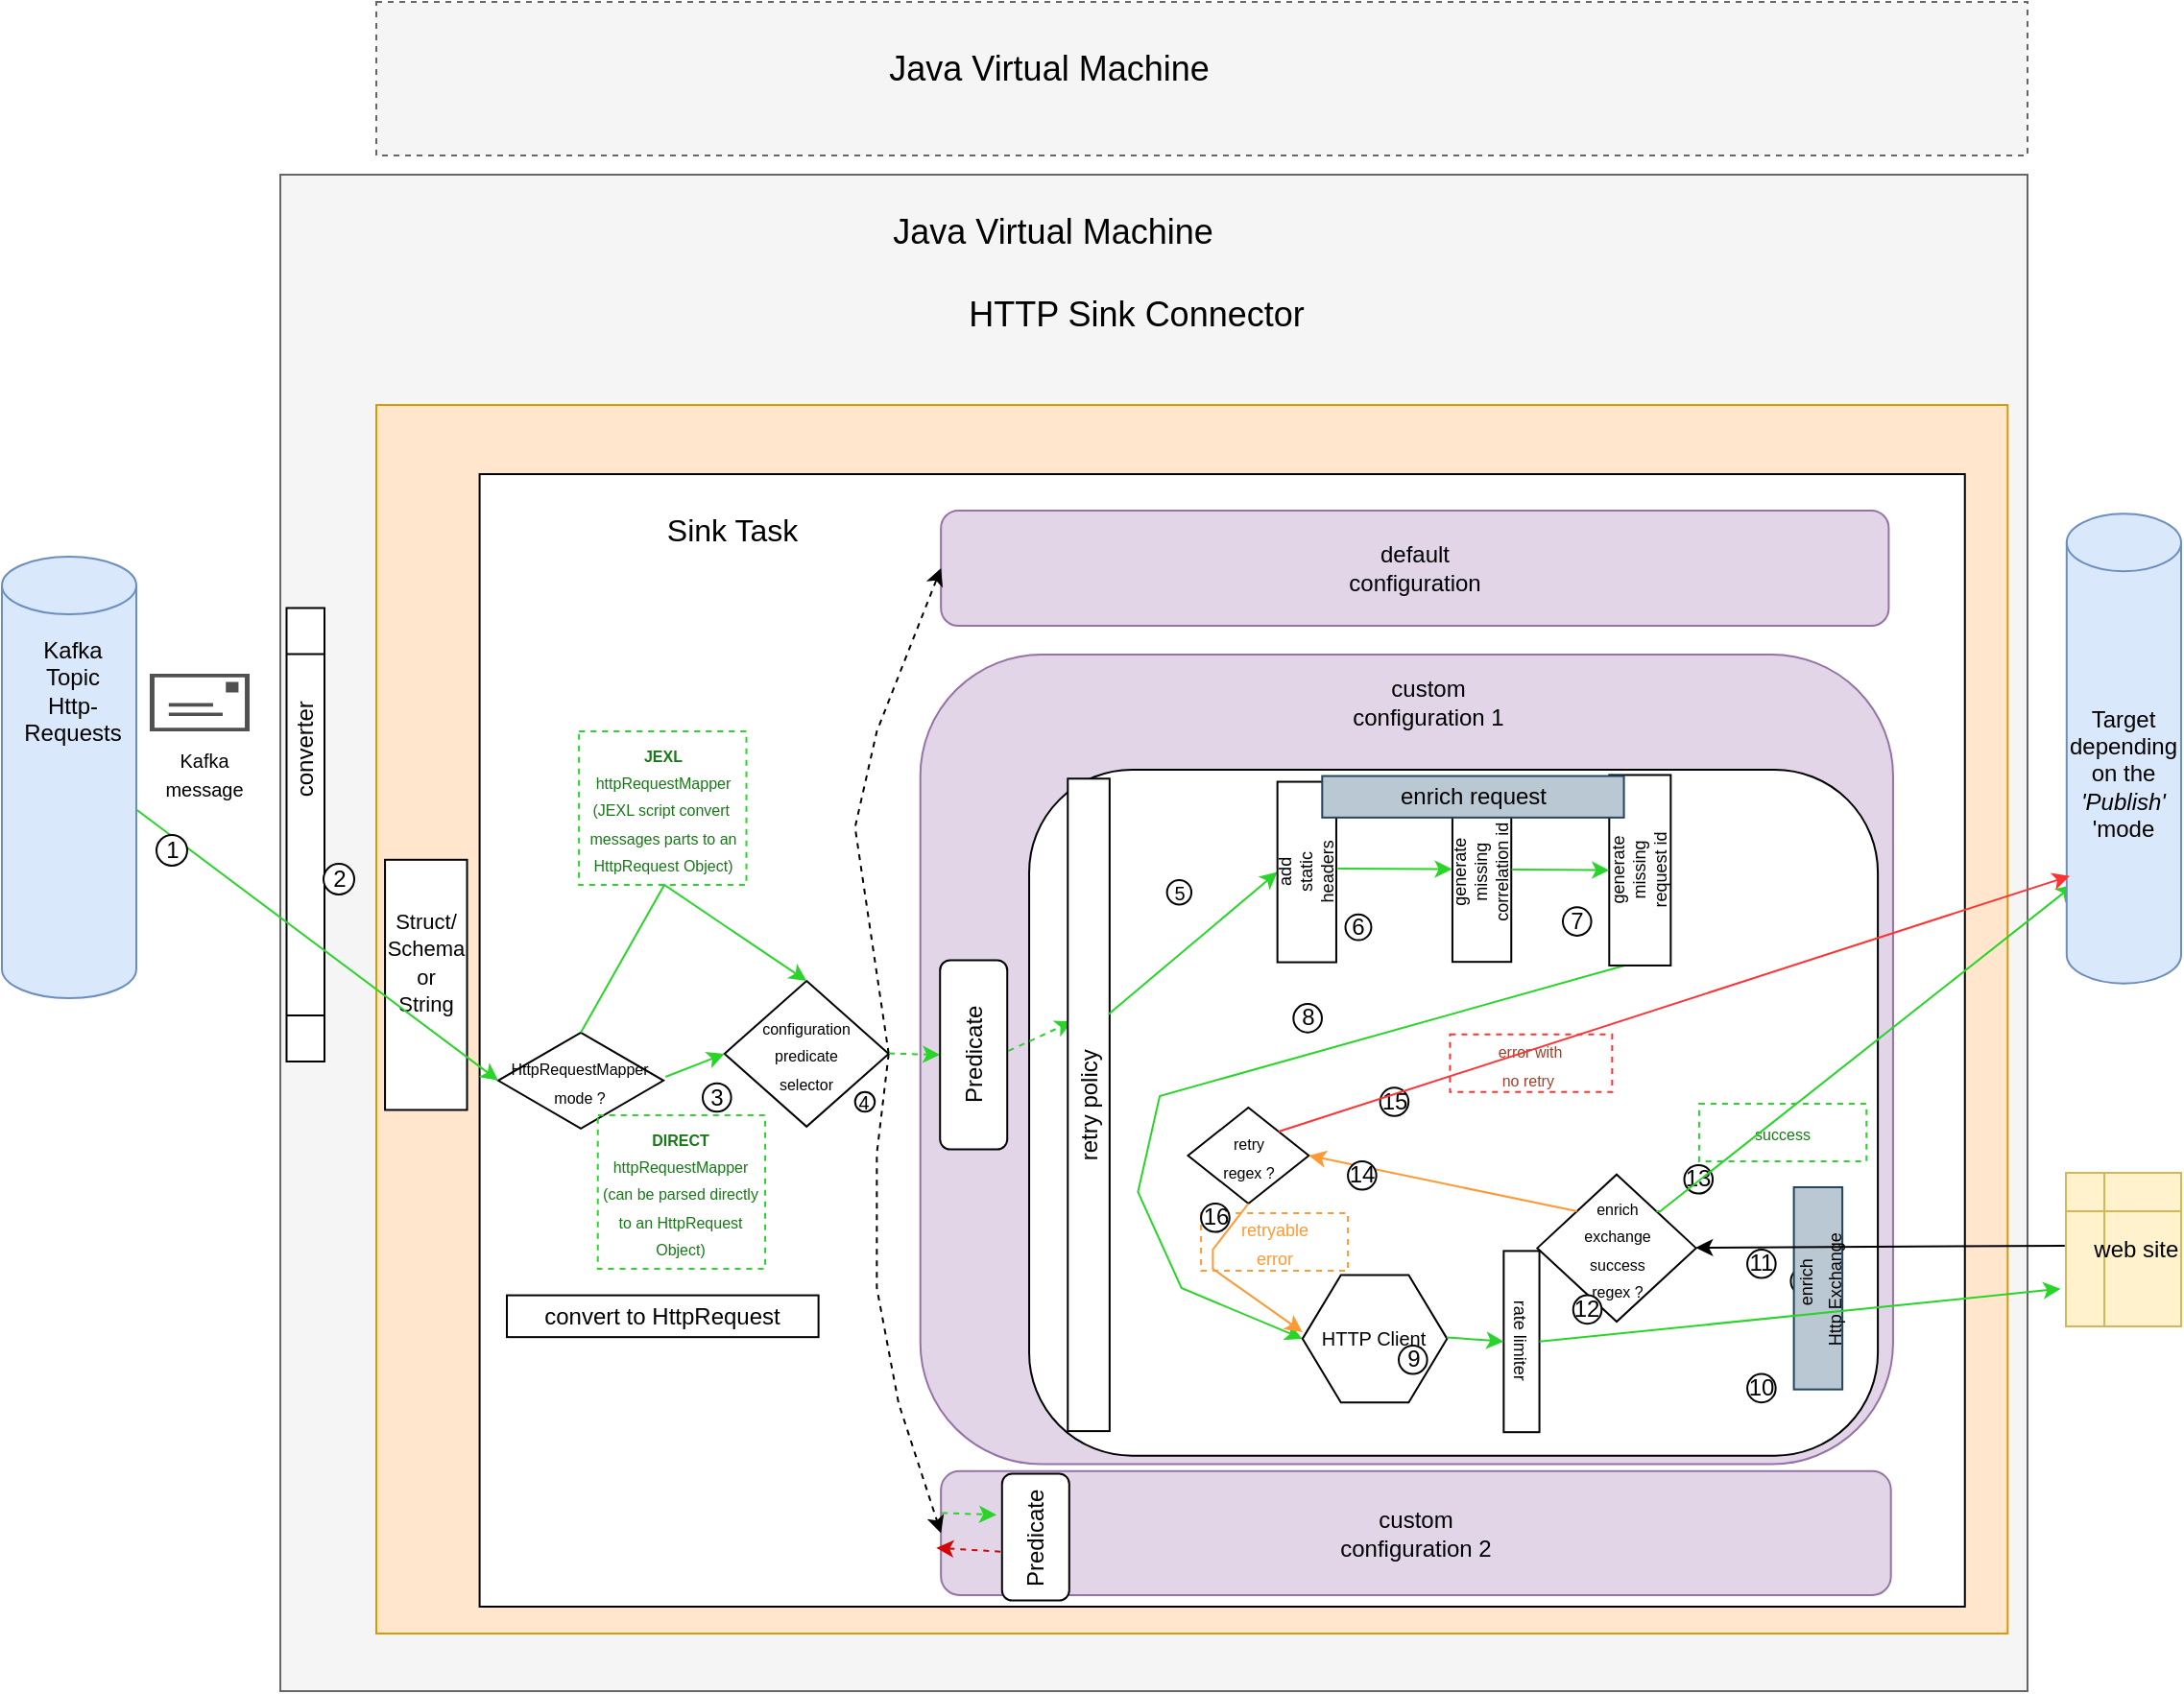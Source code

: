 <mxfile version="24.5.3" type="device">
  <diagram name="Page-1" id="ZFtYh5euHaGSYKI5nWg8">
    <mxGraphModel dx="1597" dy="877" grid="1" gridSize="10" guides="1" tooltips="1" connect="1" arrows="1" fold="1" page="1" pageScale="1" pageWidth="1169" pageHeight="827" math="0" shadow="0">
      <root>
        <mxCell id="0" />
        <mxCell id="1" parent="0" />
        <mxCell id="jF5ruYN0ttIUcK19q4et-1" value="" style="rounded=0;whiteSpace=wrap;html=1;" parent="1" vertex="1">
          <mxGeometry x="530" y="350" width="270" height="180" as="geometry" />
        </mxCell>
        <mxCell id="tHTa6dZi5eadQJ8x-i6F-61" value="" style="rounded=0;whiteSpace=wrap;html=1;fillColor=#f5f5f5;fontColor=#333333;strokeColor=#666666;" parent="1" vertex="1">
          <mxGeometry x="160" y="100" width="910" height="790" as="geometry" />
        </mxCell>
        <mxCell id="tHTa6dZi5eadQJ8x-i6F-1" value="" style="rounded=0;whiteSpace=wrap;html=1;fillColor=#ffe6cc;strokeColor=#d79b00;" parent="1" vertex="1">
          <mxGeometry x="210" y="220" width="849.66" height="640" as="geometry" />
        </mxCell>
        <mxCell id="XNRodyrHZtmAjJk7T4v3-19" value="" style="rounded=0;whiteSpace=wrap;html=1;" parent="tHTa6dZi5eadQJ8x-i6F-1" vertex="1">
          <mxGeometry x="53.799" y="36" width="773.577" height="590" as="geometry" />
        </mxCell>
        <mxCell id="tHTa6dZi5eadQJ8x-i6F-13" value="" style="rounded=1;whiteSpace=wrap;html=1;fillColor=#e1d5e7;strokeColor=#9673a6;" parent="tHTa6dZi5eadQJ8x-i6F-1" vertex="1">
          <mxGeometry x="283.349" y="130" width="506.627" height="421.81" as="geometry" />
        </mxCell>
        <mxCell id="tHTa6dZi5eadQJ8x-i6F-53" value="" style="rounded=1;whiteSpace=wrap;html=1;" parent="tHTa6dZi5eadQJ8x-i6F-1" vertex="1">
          <mxGeometry x="340.018" y="190" width="442.024" height="357.34" as="geometry" />
        </mxCell>
        <mxCell id="tHTa6dZi5eadQJ8x-i6F-22" value="&lt;font style=&quot;font-size: 8px;&quot;&gt;configuration&lt;br&gt;predicate&lt;br&gt;selector&lt;/font&gt;" style="rhombus;whiteSpace=wrap;html=1;" parent="tHTa6dZi5eadQJ8x-i6F-1" vertex="1">
          <mxGeometry x="181.343" y="300" width="85.515" height="75.92" as="geometry" />
        </mxCell>
        <mxCell id="tHTa6dZi5eadQJ8x-i6F-14" value="custom&lt;br&gt;configuration 2" style="rounded=1;whiteSpace=wrap;html=1;fillColor=#e1d5e7;strokeColor=#9673a6;" parent="tHTa6dZi5eadQJ8x-i6F-1" vertex="1">
          <mxGeometry x="294.093" y="555.33" width="494.749" height="64.67" as="geometry" />
        </mxCell>
        <mxCell id="tHTa6dZi5eadQJ8x-i6F-26" value="" style="endArrow=classic;html=1;rounded=0;exitX=1;exitY=0.5;exitDx=0;exitDy=0;entryX=0;entryY=0.5;entryDx=0;entryDy=0;dashed=1;" parent="tHTa6dZi5eadQJ8x-i6F-1" source="tHTa6dZi5eadQJ8x-i6F-22" target="tHTa6dZi5eadQJ8x-i6F-14" edge="1">
          <mxGeometry width="50" height="50" relative="1" as="geometry">
            <mxPoint x="259.746" y="325.698" as="sourcePoint" />
            <mxPoint x="326.549" y="336.396" as="targetPoint" />
            <Array as="points">
              <mxPoint x="260.681" y="390" />
              <mxPoint x="260.681" y="460" />
              <mxPoint x="272.015" y="520" />
            </Array>
          </mxGeometry>
        </mxCell>
        <mxCell id="tHTa6dZi5eadQJ8x-i6F-41" value="&lt;font style=&quot;font-size: 9px;&quot;&gt;rate limiter&lt;/font&gt;" style="rounded=0;whiteSpace=wrap;html=1;rotation=90;" parent="tHTa6dZi5eadQJ8x-i6F-1" vertex="1">
          <mxGeometry x="549.284" y="478.6" width="94.393" height="18.6" as="geometry" />
        </mxCell>
        <mxCell id="tHTa6dZi5eadQJ8x-i6F-43" value="" style="endArrow=classic;html=1;rounded=0;exitX=0;exitY=0.25;exitDx=0;exitDy=0;entryX=0;entryY=0.5;entryDx=0;entryDy=0;strokeColor=#2AD42A;" parent="tHTa6dZi5eadQJ8x-i6F-1" source="tHTa6dZi5eadQJ8x-i6F-38" target="tHTa6dZi5eadQJ8x-i6F-48" edge="1">
          <mxGeometry width="50" height="50" relative="1" as="geometry">
            <mxPoint x="635.82" y="300.401" as="sourcePoint" />
            <mxPoint x="654.376" y="300.401" as="targetPoint" />
            <Array as="points">
              <mxPoint x="408.022" y="360" />
              <mxPoint x="396.688" y="410" />
              <mxPoint x="419.356" y="460" />
            </Array>
          </mxGeometry>
        </mxCell>
        <mxCell id="tHTa6dZi5eadQJ8x-i6F-47" value="" style="rounded=0;whiteSpace=wrap;html=1;rotation=-90;" parent="tHTa6dZi5eadQJ8x-i6F-1" vertex="1">
          <mxGeometry x="-39.263" y="280.7" width="130.323" height="42.73" as="geometry" />
        </mxCell>
        <mxCell id="tHTa6dZi5eadQJ8x-i6F-48" value="HTTP Client" style="shape=hexagon;perimeter=hexagonPerimeter2;whiteSpace=wrap;html=1;fixedSize=1;fontSize=10;" parent="tHTa6dZi5eadQJ8x-i6F-1" vertex="1">
          <mxGeometry x="482.391" y="453.27" width="75.299" height="66.33" as="geometry" />
        </mxCell>
        <mxCell id="tHTa6dZi5eadQJ8x-i6F-60" value="&lt;font style=&quot;font-size: 11px;&quot;&gt;Struct/&lt;br&gt;Schema&lt;br style=&quot;border-color: var(--border-color);&quot;&gt;&lt;span style=&quot;border-color: var(--border-color);&quot;&gt;or&lt;/span&gt;&lt;br style=&quot;border-color: var(--border-color);&quot;&gt;&lt;span style=&quot;border-color: var(--border-color);&quot;&gt;String&lt;/span&gt;&lt;/font&gt;" style="text;html=1;strokeColor=none;fillColor=none;align=center;verticalAlign=middle;whiteSpace=wrap;rounded=0;" parent="tHTa6dZi5eadQJ8x-i6F-1" vertex="1">
          <mxGeometry x="-10.636" y="272.968" width="74.225" height="33.511" as="geometry" />
        </mxCell>
        <mxCell id="tHTa6dZi5eadQJ8x-i6F-34" value="" style="endArrow=classic;html=1;rounded=0;entryX=0.628;entryY=0.112;entryDx=0;entryDy=0;exitX=0.521;exitY=1.019;exitDx=0;exitDy=0;exitPerimeter=0;dashed=1;strokeColor=#2AD42A;entryPerimeter=0;" parent="tHTa6dZi5eadQJ8x-i6F-1" source="cOzW87LIYreFFUuOXH_x-15" target="Ac43uv7R3AgQXazofbgx-2" edge="1">
          <mxGeometry width="50" height="50" relative="1" as="geometry">
            <mxPoint x="252.552" y="290" as="sourcePoint" />
            <mxPoint x="543.158" y="261" as="targetPoint" />
          </mxGeometry>
        </mxCell>
        <mxCell id="tHTa6dZi5eadQJ8x-i6F-12" value="default&lt;br&gt;configuration" style="rounded=1;whiteSpace=wrap;html=1;fillColor=#e1d5e7;strokeColor=#9673a6;" parent="tHTa6dZi5eadQJ8x-i6F-1" vertex="1">
          <mxGeometry x="294.094" y="55" width="493.609" height="60" as="geometry" />
        </mxCell>
        <mxCell id="tHTa6dZi5eadQJ8x-i6F-23" value="" style="endArrow=classic;html=1;rounded=0;entryX=0;entryY=0.5;entryDx=0;entryDy=0;dashed=1;exitX=1;exitY=0.5;exitDx=0;exitDy=0;" parent="tHTa6dZi5eadQJ8x-i6F-1" source="tHTa6dZi5eadQJ8x-i6F-22" target="tHTa6dZi5eadQJ8x-i6F-12" edge="1">
          <mxGeometry width="50" height="50" relative="1" as="geometry">
            <mxPoint x="310.673" y="287.321" as="sourcePoint" />
            <mxPoint x="303.927" y="233.049" as="targetPoint" />
            <Array as="points">
              <mxPoint x="249.347" y="220" />
              <mxPoint x="260.681" y="170" />
            </Array>
          </mxGeometry>
        </mxCell>
        <mxCell id="Wj0ktSkpbjUrqCBqz8-A-1" value="&lt;font style=&quot;font-size: 8px;&quot;&gt;enrich&lt;br&gt;exchange&lt;br&gt;success&lt;br&gt;regex ?&lt;/font&gt;" style="rhombus;whiteSpace=wrap;html=1;" parent="tHTa6dZi5eadQJ8x-i6F-1" vertex="1">
          <mxGeometry x="604.674" y="400.84" width="82.695" height="76.7" as="geometry" />
        </mxCell>
        <mxCell id="Wj0ktSkpbjUrqCBqz8-A-2" value="&lt;font style=&quot;font-size: 8px;&quot;&gt;retry&lt;br&gt;regex ?&lt;/font&gt;" style="rhombus;whiteSpace=wrap;html=1;" parent="tHTa6dZi5eadQJ8x-i6F-1" vertex="1">
          <mxGeometry x="422.743" y="366" width="62.945" height="50" as="geometry" />
        </mxCell>
        <mxCell id="Wj0ktSkpbjUrqCBqz8-A-3" value="&lt;font color=&quot;#187818&quot; style=&quot;font-size: 8px;&quot;&gt;success&lt;/font&gt;" style="text;html=1;strokeColor=#2AD42A;fillColor=none;align=center;verticalAlign=middle;whiteSpace=wrap;rounded=0;dashed=1;" parent="tHTa6dZi5eadQJ8x-i6F-1" vertex="1">
          <mxGeometry x="688.95" y="364.0" width="87.182" height="30" as="geometry" />
        </mxCell>
        <mxCell id="Wj0ktSkpbjUrqCBqz8-A-4" value="" style="endArrow=classic;html=1;rounded=0;entryX=1;entryY=0.5;entryDx=0;entryDy=0;exitX=0;exitY=0;exitDx=0;exitDy=0;strokeColor=#FF9933;" parent="tHTa6dZi5eadQJ8x-i6F-1" source="Wj0ktSkpbjUrqCBqz8-A-1" target="Wj0ktSkpbjUrqCBqz8-A-2" edge="1">
          <mxGeometry width="50" height="50" relative="1" as="geometry">
            <mxPoint x="528.628" y="440" as="sourcePoint" />
            <mxPoint x="601.279" y="390" as="targetPoint" />
          </mxGeometry>
        </mxCell>
        <mxCell id="Wj0ktSkpbjUrqCBqz8-A-31" value="&lt;font color=&quot;#a33f2a&quot; style=&quot;font-size: 8px;&quot;&gt;error with&lt;br&gt;no retry&amp;nbsp;&lt;/font&gt;" style="text;html=1;strokeColor=#FF3333;fillColor=none;align=center;verticalAlign=middle;whiteSpace=wrap;rounded=0;dashed=1;" parent="tHTa6dZi5eadQJ8x-i6F-1" vertex="1">
          <mxGeometry x="559.217" y="327.9" width="84.461" height="30" as="geometry" />
        </mxCell>
        <mxCell id="Wj0ktSkpbjUrqCBqz8-A-33" value="" style="endArrow=classic;html=1;rounded=0;entryX=0;entryY=0.448;entryDx=0;entryDy=0;exitX=0.5;exitY=1;exitDx=0;exitDy=0;entryPerimeter=0;strokeColor=#FF9933;" parent="tHTa6dZi5eadQJ8x-i6F-1" source="Wj0ktSkpbjUrqCBqz8-A-2" target="tHTa6dZi5eadQJ8x-i6F-48" edge="1">
          <mxGeometry width="50" height="50" relative="1" as="geometry">
            <mxPoint x="608.545" y="436" as="sourcePoint" />
            <mxPoint x="524.024" y="459.675" as="targetPoint" />
            <Array as="points">
              <mxPoint x="435.695" y="440" />
              <mxPoint x="435.695" y="450" />
            </Array>
          </mxGeometry>
        </mxCell>
        <mxCell id="XNRodyrHZtmAjJk7T4v3-3" value="3" style="ellipse;whiteSpace=wrap;html=1;aspect=fixed;" parent="tHTa6dZi5eadQJ8x-i6F-1" vertex="1">
          <mxGeometry x="170.004" y="353.36" width="14.8" height="14.8" as="geometry" />
        </mxCell>
        <mxCell id="XNRodyrHZtmAjJk7T4v3-10" value="9" style="ellipse;whiteSpace=wrap;html=1;aspect=fixed;" parent="tHTa6dZi5eadQJ8x-i6F-1" vertex="1">
          <mxGeometry x="736.708" y="449" width="14.8" height="14.8" as="geometry" />
        </mxCell>
        <mxCell id="XNRodyrHZtmAjJk7T4v3-11" value="10" style="ellipse;whiteSpace=wrap;html=1;aspect=fixed;" parent="tHTa6dZi5eadQJ8x-i6F-1" vertex="1">
          <mxGeometry x="714.038" y="504.8" width="14.8" height="14.8" as="geometry" />
        </mxCell>
        <mxCell id="XNRodyrHZtmAjJk7T4v3-12" value="11" style="ellipse;whiteSpace=wrap;html=1;aspect=fixed;" parent="tHTa6dZi5eadQJ8x-i6F-1" vertex="1">
          <mxGeometry x="714.035" y="440" width="14.8" height="14.8" as="geometry" />
        </mxCell>
        <mxCell id="XNRodyrHZtmAjJk7T4v3-14" value="12" style="ellipse;whiteSpace=wrap;html=1;aspect=fixed;" parent="tHTa6dZi5eadQJ8x-i6F-1" vertex="1">
          <mxGeometry x="623.368" y="463.8" width="14.8" height="14.8" as="geometry" />
        </mxCell>
        <mxCell id="XNRodyrHZtmAjJk7T4v3-20" value="&lt;font style=&quot;font-size: 16px;&quot;&gt;Sink Task&lt;/font&gt;" style="text;html=1;strokeColor=none;fillColor=none;align=center;verticalAlign=middle;whiteSpace=wrap;rounded=0;fontSize=16;" parent="tHTa6dZi5eadQJ8x-i6F-1" vertex="1">
          <mxGeometry x="145.313" y="50" width="81.366" height="30" as="geometry" />
        </mxCell>
        <mxCell id="Ac43uv7R3AgQXazofbgx-2" value="retry policy" style="rounded=0;whiteSpace=wrap;html=1;rotation=-90;" parent="tHTa6dZi5eadQJ8x-i6F-1" vertex="1">
          <mxGeometry x="201.076" y="353.7" width="339.916" height="21.78" as="geometry" />
        </mxCell>
        <mxCell id="Ac43uv7R3AgQXazofbgx-5" value="" style="endArrow=classic;html=1;rounded=0;exitX=0.997;exitY=0.489;exitDx=0;exitDy=0;exitPerimeter=0;entryX=0.5;entryY=1;entryDx=0;entryDy=0;strokeColor=#2AD42A;" parent="tHTa6dZi5eadQJ8x-i6F-1" source="tHTa6dZi5eadQJ8x-i6F-48" target="tHTa6dZi5eadQJ8x-i6F-41" edge="1">
          <mxGeometry width="50" height="50" relative="1" as="geometry">
            <mxPoint x="520.971" y="477.54" as="sourcePoint" />
            <mxPoint x="738.818" y="507.54" as="targetPoint" />
          </mxGeometry>
        </mxCell>
        <mxCell id="Ac43uv7R3AgQXazofbgx-6" value="&lt;font color=&quot;#ff9933&quot; style=&quot;font-size: 9px;&quot;&gt;&lt;font style=&quot;font-size: 9px;&quot;&gt;retryable&lt;br&gt;&lt;/font&gt;error&lt;/font&gt;" style="text;html=1;strokeColor=#FF9933;fillColor=none;align=center;verticalAlign=middle;whiteSpace=wrap;rounded=0;dashed=1;" parent="tHTa6dZi5eadQJ8x-i6F-1" vertex="1">
          <mxGeometry x="429.557" y="421" width="76.481" height="30" as="geometry" />
        </mxCell>
        <mxCell id="Ac43uv7R3AgQXazofbgx-7" value="&lt;font style=&quot;font-size: 9px;&quot;&gt;&amp;nbsp; &amp;nbsp;enrich &lt;br&gt;Http Exchange&lt;/font&gt;" style="rounded=0;whiteSpace=wrap;html=1;rotation=-90;fillColor=#bac8d3;strokeColor=#23445d;" parent="tHTa6dZi5eadQJ8x-i6F-1" vertex="1">
          <mxGeometry x="698.262" y="447.53" width="105.338" height="25.26" as="geometry" />
        </mxCell>
        <mxCell id="cOzW87LIYreFFUuOXH_x-1" value="convert to HttpRequest" style="rounded=0;whiteSpace=wrap;html=1;rotation=0;" parent="tHTa6dZi5eadQJ8x-i6F-1" vertex="1">
          <mxGeometry x="68.009" y="463.8" width="162.296" height="21.78" as="geometry" />
        </mxCell>
        <mxCell id="XNRodyrHZtmAjJk7T4v3-4" value="&lt;font style=&quot;font-size: 10px;&quot;&gt;4&lt;/font&gt;" style="ellipse;whiteSpace=wrap;html=1;aspect=fixed;" parent="tHTa6dZi5eadQJ8x-i6F-1" vertex="1">
          <mxGeometry x="249.352" y="357.895" width="10.264" height="10.264" as="geometry" />
        </mxCell>
        <mxCell id="4L-dwNQLfdC4OtOo0L4F-2" value="" style="group" parent="tHTa6dZi5eadQJ8x-i6F-1" vertex="1" connectable="0">
          <mxGeometry x="385.743" y="182.99" width="218.937" height="143.87" as="geometry" />
        </mxCell>
        <mxCell id="XNRodyrHZtmAjJk7T4v3-9" value="8" style="ellipse;whiteSpace=wrap;html=1;aspect=fixed;" parent="4L-dwNQLfdC4OtOo0L4F-2" vertex="1">
          <mxGeometry x="91.934" y="129.07" width="14.8" height="14.8" as="geometry" />
        </mxCell>
        <mxCell id="cOzW87LIYreFFUuOXH_x-14" value="" style="group" parent="4L-dwNQLfdC4OtOo0L4F-2" vertex="1" connectable="0">
          <mxGeometry x="30.602" y="65.5" width="103.672" height="30.3" as="geometry" />
        </mxCell>
        <mxCell id="XNRodyrHZtmAjJk7T4v3-7" value="6" style="ellipse;whiteSpace=wrap;html=1;aspect=fixed;" parent="cOzW87LIYreFFUuOXH_x-14" vertex="1">
          <mxGeometry x="88.405" y="16.83" width="13.47" height="13.47" as="geometry" />
        </mxCell>
        <mxCell id="XNRodyrHZtmAjJk7T4v3-5" value="&lt;font style=&quot;font-size: 10px;&quot;&gt;5&lt;/font&gt;" style="ellipse;whiteSpace=wrap;html=1;aspect=fixed;" parent="cOzW87LIYreFFUuOXH_x-14" vertex="1">
          <mxGeometry x="-4.534" y="-1" width="12.73" height="12.73" as="geometry" />
        </mxCell>
        <mxCell id="cOzW87LIYreFFUuOXH_x-3" value="" style="endArrow=classic;html=1;rounded=0;exitX=0.639;exitY=0.975;exitDx=0;exitDy=0;entryX=0.5;entryY=0;entryDx=0;entryDy=0;exitPerimeter=0;strokeColor=#2AD42A;" parent="tHTa6dZi5eadQJ8x-i6F-1" source="Ac43uv7R3AgQXazofbgx-2" target="tHTa6dZi5eadQJ8x-i6F-35" edge="1">
          <mxGeometry width="50" height="50" relative="1" as="geometry">
            <mxPoint x="432.991" y="255.21" as="sourcePoint" />
            <mxPoint x="488.527" y="255.21" as="targetPoint" />
          </mxGeometry>
        </mxCell>
        <mxCell id="UUoB5hmwORXYYPmFXGst-3" value="9" style="ellipse;whiteSpace=wrap;html=1;aspect=fixed;" parent="tHTa6dZi5eadQJ8x-i6F-1" vertex="1">
          <mxGeometry x="532.511" y="490" width="14.8" height="14.8" as="geometry" />
        </mxCell>
        <mxCell id="cOzW87LIYreFFUuOXH_x-9" value="14" style="ellipse;whiteSpace=wrap;html=1;aspect=fixed;" parent="tHTa6dZi5eadQJ8x-i6F-1" vertex="1">
          <mxGeometry x="506.039" y="394.0" width="14.8" height="14.8" as="geometry" />
        </mxCell>
        <mxCell id="cOzW87LIYreFFUuOXH_x-10" value="15" style="ellipse;whiteSpace=wrap;html=1;aspect=fixed;" parent="tHTa6dZi5eadQJ8x-i6F-1" vertex="1">
          <mxGeometry x="522.813" y="355.63" width="14.8" height="14.8" as="geometry" />
        </mxCell>
        <mxCell id="cOzW87LIYreFFUuOXH_x-11" value="16" style="ellipse;whiteSpace=wrap;html=1;aspect=fixed;" parent="tHTa6dZi5eadQJ8x-i6F-1" vertex="1">
          <mxGeometry x="429.557" y="416" width="14.8" height="14.8" as="geometry" />
        </mxCell>
        <mxCell id="tHTa6dZi5eadQJ8x-i6F-16" value="custom configuration 1" style="text;html=1;strokeColor=none;fillColor=none;align=center;verticalAlign=middle;whiteSpace=wrap;rounded=0;" parent="tHTa6dZi5eadQJ8x-i6F-1" vertex="1">
          <mxGeometry x="497.209" y="140" width="102.006" height="30" as="geometry" />
        </mxCell>
        <mxCell id="cOzW87LIYreFFUuOXH_x-13" value="" style="group" parent="tHTa6dZi5eadQJ8x-i6F-1" vertex="1" connectable="0">
          <mxGeometry x="453.358" y="174.73" width="181.406" height="128.27" as="geometry" />
        </mxCell>
        <mxCell id="cOzW87LIYreFFUuOXH_x-2" value="" style="group;rotation=0;" parent="cOzW87LIYreFFUuOXH_x-13" vertex="1" connectable="0">
          <mxGeometry width="157.145" height="128.27" as="geometry" />
        </mxCell>
        <mxCell id="tHTa6dZi5eadQJ8x-i6F-38" value="generate&lt;br style=&quot;font-size: 9px;&quot;&gt;missing&lt;br style=&quot;font-size: 9px;&quot;&gt;request id" style="rounded=0;whiteSpace=wrap;html=1;rotation=-90;fontSize=9;" parent="cOzW87LIYreFFUuOXH_x-2" vertex="1">
          <mxGeometry x="155.181" y="51.608" width="99.237" height="32.032" as="geometry" />
        </mxCell>
        <mxCell id="tHTa6dZi5eadQJ8x-i6F-35" value="add&lt;br style=&quot;font-size: 9px;&quot;&gt;static&lt;br style=&quot;font-size: 9px;&quot;&gt;headers" style="rounded=0;whiteSpace=wrap;html=1;rotation=-90;fontSize=9;" parent="cOzW87LIYreFFUuOXH_x-2" vertex="1">
          <mxGeometry x="-15.715" y="53.221" width="94.021" height="30.655" as="geometry" />
        </mxCell>
        <mxCell id="tHTa6dZi5eadQJ8x-i6F-37" value="&lt;font style=&quot;font-size: 9px;&quot;&gt;generate&lt;br style=&quot;font-size: 9px;&quot;&gt;missing&lt;br style=&quot;font-size: 9px;&quot;&gt;correlation id&lt;/font&gt;" style="rounded=0;whiteSpace=wrap;html=1;rotation=-90;fontSize=9;" parent="cOzW87LIYreFFUuOXH_x-2" vertex="1">
          <mxGeometry x="75.626" y="53.221" width="93.637" height="30.655" as="geometry" />
        </mxCell>
        <mxCell id="jF5ruYN0ttIUcK19q4et-3" value="enrich request" style="rounded=0;whiteSpace=wrap;html=1;fillColor=#bac8d3;strokeColor=#23445d;rotation=0;" parent="cOzW87LIYreFFUuOXH_x-2" vertex="1">
          <mxGeometry x="39.286" y="18.547" width="157.145" height="21.641" as="geometry" />
        </mxCell>
        <mxCell id="tHTa6dZi5eadQJ8x-i6F-39" value="" style="endArrow=classic;html=1;rounded=0;exitX=0.519;exitY=1.024;exitDx=0;exitDy=0;entryX=0.516;entryY=-0.006;entryDx=0;entryDy=0;entryPerimeter=0;exitPerimeter=0;strokeColor=#2AD42A;" parent="cOzW87LIYreFFUuOXH_x-2" source="tHTa6dZi5eadQJ8x-i6F-35" target="tHTa6dZi5eadQJ8x-i6F-37" edge="1">
          <mxGeometry width="50" height="50" relative="1" as="geometry">
            <mxPoint x="533.311" y="154.824" as="sourcePoint" />
            <mxPoint x="570.633" y="155.63" as="targetPoint" />
          </mxGeometry>
        </mxCell>
        <mxCell id="tHTa6dZi5eadQJ8x-i6F-40" value="" style="endArrow=classic;html=1;rounded=0;exitX=0.514;exitY=1.006;exitDx=0;exitDy=0;entryX=0.5;entryY=0;entryDx=0;entryDy=0;exitPerimeter=0;strokeColor=#2AD42A;" parent="cOzW87LIYreFFUuOXH_x-2" source="tHTa6dZi5eadQJ8x-i6F-37" target="tHTa6dZi5eadQJ8x-i6F-38" edge="1">
          <mxGeometry width="50" height="50" relative="1" as="geometry">
            <mxPoint x="603.045" y="155.63" as="sourcePoint" />
            <mxPoint x="618.759" y="155.63" as="targetPoint" />
          </mxGeometry>
        </mxCell>
        <mxCell id="XNRodyrHZtmAjJk7T4v3-8" value="7" style="ellipse;whiteSpace=wrap;html=1;aspect=fixed;" parent="cOzW87LIYreFFUuOXH_x-13" vertex="1">
          <mxGeometry x="164.632" y="86.91" width="14.8" height="14.8" as="geometry" />
        </mxCell>
        <mxCell id="cOzW87LIYreFFUuOXH_x-5" value="13" style="ellipse;whiteSpace=wrap;html=1;aspect=fixed;" parent="tHTa6dZi5eadQJ8x-i6F-1" vertex="1">
          <mxGeometry x="681.239" y="396.0" width="14.8" height="14.8" as="geometry" />
        </mxCell>
        <mxCell id="cOzW87LIYreFFUuOXH_x-8" value="" style="endArrow=classic;html=1;rounded=0;exitX=1;exitY=0;exitDx=0;exitDy=0;strokeColor=#2AD42A;" parent="tHTa6dZi5eadQJ8x-i6F-1" source="Wj0ktSkpbjUrqCBqz8-A-1" edge="1">
          <mxGeometry width="50" height="50" relative="1" as="geometry">
            <mxPoint x="666.436" y="420" as="sourcePoint" />
            <mxPoint x="884.048" y="250" as="targetPoint" />
            <Array as="points">
              <mxPoint x="668.703" y="420" />
            </Array>
          </mxGeometry>
        </mxCell>
        <mxCell id="cOzW87LIYreFFUuOXH_x-16" value="" style="endArrow=classic;html=1;rounded=0;entryX=0.5;entryY=0;entryDx=0;entryDy=0;exitX=1.002;exitY=0.498;exitDx=0;exitDy=0;exitPerimeter=0;dashed=1;strokeColor=#2AD42A;" parent="tHTa6dZi5eadQJ8x-i6F-1" source="tHTa6dZi5eadQJ8x-i6F-22" target="cOzW87LIYreFFUuOXH_x-15" edge="1">
          <mxGeometry width="50" height="50" relative="1" as="geometry">
            <mxPoint x="618.834" y="488" as="sourcePoint" />
            <mxPoint x="712.905" y="476" as="targetPoint" />
          </mxGeometry>
        </mxCell>
        <mxCell id="cOzW87LIYreFFUuOXH_x-15" value="Predicate" style="rounded=1;whiteSpace=wrap;html=1;rotation=-90;" parent="tHTa6dZi5eadQJ8x-i6F-1" vertex="1">
          <mxGeometry x="261.814" y="321" width="98.605" height="35" as="geometry" />
        </mxCell>
        <mxCell id="cOzW87LIYreFFUuOXH_x-17" value="Predicate" style="rounded=1;whiteSpace=wrap;html=1;rotation=-90;" parent="tHTa6dZi5eadQJ8x-i6F-1" vertex="1">
          <mxGeometry x="310.391" y="572.26" width="66.009" height="35" as="geometry" />
        </mxCell>
        <mxCell id="cOzW87LIYreFFUuOXH_x-19" value="" style="endArrow=classic;html=1;rounded=0;entryX=0.5;entryY=0;entryDx=0;entryDy=0;exitX=0.001;exitY=0.338;exitDx=0;exitDy=0;exitPerimeter=0;dashed=1;strokeColor=#2AD42A;" parent="tHTa6dZi5eadQJ8x-i6F-1" source="tHTa6dZi5eadQJ8x-i6F-14" edge="1">
          <mxGeometry width="50" height="50" relative="1" as="geometry">
            <mxPoint x="299.216" y="577.17" as="sourcePoint" />
            <mxPoint x="323.018" y="578.17" as="targetPoint" />
          </mxGeometry>
        </mxCell>
        <mxCell id="cOzW87LIYreFFUuOXH_x-20" value="" style="endArrow=classic;html=1;rounded=0;exitX=0.559;exitY=0.039;exitDx=0;exitDy=0;exitPerimeter=0;dashed=1;strokeColor=#D40606;entryX=-0.005;entryY=0.449;entryDx=0;entryDy=0;entryPerimeter=0;" parent="tHTa6dZi5eadQJ8x-i6F-1" edge="1">
          <mxGeometry width="50" height="50" relative="1" as="geometry">
            <mxPoint x="325.109" y="597.324" as="sourcePoint" />
            <mxPoint x="291.62" y="595.367" as="targetPoint" />
          </mxGeometry>
        </mxCell>
        <mxCell id="ErqVy0nXkdoiBcEUxx5d-1" value="&lt;span style=&quot;font-size: 8px;&quot;&gt;HttpRequestMapper&lt;/span&gt;&lt;div&gt;&lt;span style=&quot;font-size: 8px;&quot;&gt;mode ?&lt;/span&gt;&lt;/div&gt;" style="rhombus;whiteSpace=wrap;html=1;" vertex="1" parent="tHTa6dZi5eadQJ8x-i6F-1">
          <mxGeometry x="63.483" y="326.9" width="86.079" height="50" as="geometry" />
        </mxCell>
        <mxCell id="ErqVy0nXkdoiBcEUxx5d-2" value="" style="endArrow=classic;html=1;rounded=0;entryX=0;entryY=0.5;entryDx=0;entryDy=0;strokeColor=#2AD42A;" edge="1" parent="tHTa6dZi5eadQJ8x-i6F-1" target="tHTa6dZi5eadQJ8x-i6F-22">
          <mxGeometry width="50" height="50" relative="1" as="geometry">
            <mxPoint x="150.637" y="350" as="sourcePoint" />
            <mxPoint x="77.471" y="312" as="targetPoint" />
          </mxGeometry>
        </mxCell>
        <mxCell id="ErqVy0nXkdoiBcEUxx5d-3" value="&lt;font color=&quot;#187818&quot; style=&quot;font-size: 8px;&quot;&gt;&lt;b&gt;DIRECT&lt;/b&gt;&lt;/font&gt;&lt;div&gt;&lt;font color=&quot;#187818&quot; style=&quot;font-size: 8px;&quot;&gt;httpRequestMapper&lt;/font&gt;&lt;/div&gt;&lt;div&gt;&lt;font color=&quot;#187818&quot; style=&quot;font-size: 8px;&quot;&gt;(can be parsed directly to an HttpRequest Object)&lt;/font&gt;&lt;/div&gt;" style="text;html=1;strokeColor=#2AD42A;fillColor=none;align=center;verticalAlign=middle;whiteSpace=wrap;rounded=0;dashed=1;" vertex="1" parent="tHTa6dZi5eadQJ8x-i6F-1">
          <mxGeometry x="115.36" y="370" width="87.18" height="80" as="geometry" />
        </mxCell>
        <mxCell id="ErqVy0nXkdoiBcEUxx5d-4" value="" style="endArrow=classic;html=1;rounded=0;strokeColor=#2AD42A;exitX=0.5;exitY=0;exitDx=0;exitDy=0;entryX=0.5;entryY=0;entryDx=0;entryDy=0;" edge="1" parent="tHTa6dZi5eadQJ8x-i6F-1" source="ErqVy0nXkdoiBcEUxx5d-1" target="tHTa6dZi5eadQJ8x-i6F-22">
          <mxGeometry width="50" height="50" relative="1" as="geometry">
            <mxPoint x="99.997" y="326.86" as="sourcePoint" />
            <mxPoint x="130.36" y="314.86" as="targetPoint" />
            <Array as="points">
              <mxPoint x="150" y="250" />
            </Array>
          </mxGeometry>
        </mxCell>
        <mxCell id="ErqVy0nXkdoiBcEUxx5d-5" value="&lt;font color=&quot;#187818&quot; style=&quot;font-size: 8px;&quot;&gt;&lt;b&gt;JEXL&lt;/b&gt;&lt;/font&gt;&lt;div&gt;&lt;font color=&quot;#187818&quot; style=&quot;font-size: 8px;&quot;&gt;httpRequestMapper&lt;/font&gt;&lt;/div&gt;&lt;div&gt;&lt;font color=&quot;#187818&quot; style=&quot;font-size: 8px;&quot;&gt;(JEXL script convert&amp;nbsp;&lt;/font&gt;&lt;/div&gt;&lt;div&gt;&lt;font color=&quot;#187818&quot; style=&quot;font-size: 8px;&quot;&gt;messages parts to an HttpRequest Object)&lt;/font&gt;&lt;/div&gt;" style="text;html=1;strokeColor=#2AD42A;fillColor=none;align=center;verticalAlign=middle;whiteSpace=wrap;rounded=0;dashed=1;" vertex="1" parent="tHTa6dZi5eadQJ8x-i6F-1">
          <mxGeometry x="105.57" y="170" width="87.18" height="80" as="geometry" />
        </mxCell>
        <mxCell id="tHTa6dZi5eadQJ8x-i6F-2" value="&lt;font style=&quot;font-size: 18px;&quot;&gt;HTTP Sink Connector&lt;/font&gt;" style="text;html=1;strokeColor=none;fillColor=none;align=center;verticalAlign=middle;whiteSpace=wrap;rounded=0;" parent="1" vertex="1">
          <mxGeometry x="482" y="158" width="248" height="30" as="geometry" />
        </mxCell>
        <mxCell id="tHTa6dZi5eadQJ8x-i6F-5" value="" style="shape=cylinder3;whiteSpace=wrap;html=1;boundedLbl=1;backgroundOutline=1;size=15;fillColor=#dae8fc;strokeColor=#6c8ebf;" parent="1" vertex="1">
          <mxGeometry x="15" y="299" width="70" height="230" as="geometry" />
        </mxCell>
        <mxCell id="tHTa6dZi5eadQJ8x-i6F-6" value="Kafka Topic&lt;br&gt;Http-Requests" style="text;html=1;strokeColor=none;fillColor=none;align=center;verticalAlign=middle;whiteSpace=wrap;rounded=0;" parent="1" vertex="1">
          <mxGeometry x="22" y="354" width="60" height="30" as="geometry" />
        </mxCell>
        <mxCell id="tHTa6dZi5eadQJ8x-i6F-20" value="" style="shape=process;whiteSpace=wrap;html=1;backgroundOutline=1;rotation=-90;" parent="1" vertex="1">
          <mxGeometry x="55" y="434" width="236.25" height="19.75" as="geometry" />
        </mxCell>
        <mxCell id="tHTa6dZi5eadQJ8x-i6F-21" value="converter" style="text;html=1;strokeColor=none;fillColor=none;align=center;verticalAlign=middle;whiteSpace=wrap;rounded=0;rotation=-90;" parent="1" vertex="1">
          <mxGeometry x="143.12" y="384" width="60" height="30" as="geometry" />
        </mxCell>
        <mxCell id="tHTa6dZi5eadQJ8x-i6F-11" value="" style="endArrow=classic;html=1;rounded=0;exitX=1.005;exitY=0.574;exitDx=0;exitDy=0;exitPerimeter=0;entryX=0;entryY=0.5;entryDx=0;entryDy=0;strokeColor=#2AD42A;" parent="1" source="tHTa6dZi5eadQJ8x-i6F-5" target="ErqVy0nXkdoiBcEUxx5d-1" edge="1">
          <mxGeometry width="50" height="50" relative="1" as="geometry">
            <mxPoint x="680" y="430" as="sourcePoint" />
            <mxPoint x="440" y="450" as="targetPoint" />
          </mxGeometry>
        </mxCell>
        <mxCell id="tHTa6dZi5eadQJ8x-i6F-62" value="&lt;font style=&quot;font-size: 18px;&quot;&gt;Java Virtual Machine&lt;/font&gt;" style="text;html=1;strokeColor=none;fillColor=none;align=center;verticalAlign=middle;whiteSpace=wrap;rounded=0;" parent="1" vertex="1">
          <mxGeometry x="468" y="115" width="189" height="30" as="geometry" />
        </mxCell>
        <mxCell id="tHTa6dZi5eadQJ8x-i6F-18" value="Target&lt;br&gt;depending on the &lt;i&gt;&#39;Publish&#39;&lt;/i&gt; &#39;mode" style="shape=cylinder3;whiteSpace=wrap;html=1;boundedLbl=1;backgroundOutline=1;size=15;fillColor=#dae8fc;strokeColor=#6c8ebf;" parent="1" vertex="1">
          <mxGeometry x="1090.4" y="276.63" width="59.6" height="244.75" as="geometry" />
        </mxCell>
        <mxCell id="tHTa6dZi5eadQJ8x-i6F-51" value="&amp;nbsp; &amp;nbsp; web site" style="shape=internalStorage;whiteSpace=wrap;html=1;backgroundOutline=1;fillColor=#fff2cc;strokeColor=#d6b656;" parent="1" vertex="1">
          <mxGeometry x="1090" y="620" width="60" height="80" as="geometry" />
        </mxCell>
        <mxCell id="tHTa6dZi5eadQJ8x-i6F-55" value="" style="endArrow=classic;html=1;rounded=0;exitX=-0.01;exitY=0.475;exitDx=0;exitDy=0;exitPerimeter=0;" parent="1" source="tHTa6dZi5eadQJ8x-i6F-51" target="Wj0ktSkpbjUrqCBqz8-A-1" edge="1">
          <mxGeometry width="50" height="50" relative="1" as="geometry">
            <mxPoint x="1053.073" y="640.2" as="sourcePoint" />
            <mxPoint x="833" y="630" as="targetPoint" />
          </mxGeometry>
        </mxCell>
        <mxCell id="tHTa6dZi5eadQJ8x-i6F-52" value="" style="endArrow=classic;html=1;rounded=0;exitX=0.5;exitY=0;exitDx=0;exitDy=0;strokeColor=#2AD42A;entryX=-0.047;entryY=0.755;entryDx=0;entryDy=0;entryPerimeter=0;" parent="1" source="tHTa6dZi5eadQJ8x-i6F-41" target="tHTa6dZi5eadQJ8x-i6F-51" edge="1">
          <mxGeometry width="50" height="50" relative="1" as="geometry">
            <mxPoint x="814" y="661" as="sourcePoint" />
            <mxPoint x="1053" y="680" as="targetPoint" />
          </mxGeometry>
        </mxCell>
        <mxCell id="Wj0ktSkpbjUrqCBqz8-A-5" value="" style="endArrow=classic;html=1;rounded=0;exitX=1;exitY=0;exitDx=0;exitDy=0;entryX=0.028;entryY=0.771;entryDx=0;entryDy=0;entryPerimeter=0;strokeColor=#FF3333;" parent="1" source="Wj0ktSkpbjUrqCBqz8-A-2" target="tHTa6dZi5eadQJ8x-i6F-18" edge="1">
          <mxGeometry width="50" height="50" relative="1" as="geometry">
            <mxPoint x="793" y="600" as="sourcePoint" />
            <mxPoint x="843" y="550" as="targetPoint" />
          </mxGeometry>
        </mxCell>
        <mxCell id="XNRodyrHZtmAjJk7T4v3-1" value="1" style="ellipse;whiteSpace=wrap;html=1;aspect=fixed;" parent="1" vertex="1">
          <mxGeometry x="95.5" y="444" width="16" height="16" as="geometry" />
        </mxCell>
        <mxCell id="XNRodyrHZtmAjJk7T4v3-2" value="2" style="ellipse;whiteSpace=wrap;html=1;aspect=fixed;" parent="1" vertex="1">
          <mxGeometry x="182.5" y="459" width="16" height="16" as="geometry" />
        </mxCell>
        <mxCell id="XNRodyrHZtmAjJk7T4v3-17" value="" style="rounded=0;whiteSpace=wrap;html=1;dashed=1;fillColor=#f5f5f5;fontColor=#333333;strokeColor=#666666;" parent="1" vertex="1">
          <mxGeometry x="210" y="10" width="860" height="80" as="geometry" />
        </mxCell>
        <mxCell id="XNRodyrHZtmAjJk7T4v3-18" value="&lt;font style=&quot;font-size: 18px;&quot;&gt;Java Virtual Machine&lt;/font&gt;" style="text;html=1;strokeColor=none;fillColor=none;align=center;verticalAlign=middle;whiteSpace=wrap;rounded=0;" parent="1" vertex="1">
          <mxGeometry x="461" y="30" width="199" height="30" as="geometry" />
        </mxCell>
        <mxCell id="UUoB5hmwORXYYPmFXGst-1" value="" style="group" parent="1" vertex="1" connectable="0">
          <mxGeometry x="79.5" y="360" width="80" height="72" as="geometry" />
        </mxCell>
        <mxCell id="tHTa6dZi5eadQJ8x-i6F-9" value="" style="sketch=0;pointerEvents=1;shadow=0;dashed=0;html=1;strokeColor=none;fillColor=#505050;labelPosition=center;verticalLabelPosition=bottom;verticalAlign=top;outlineConnect=0;align=center;shape=mxgraph.office.concepts.email;" parent="UUoB5hmwORXYYPmFXGst-1" vertex="1">
          <mxGeometry x="12.5" width="52" height="30" as="geometry" />
        </mxCell>
        <mxCell id="tHTa6dZi5eadQJ8x-i6F-10" value="&lt;font style=&quot;font-size: 10px;&quot;&gt;Kafka&lt;br&gt;message&lt;/font&gt;" style="text;html=1;align=center;verticalAlign=middle;resizable=0;points=[];autosize=1;strokeColor=none;fillColor=none;" parent="UUoB5hmwORXYYPmFXGst-1" vertex="1">
          <mxGeometry x="10" y="32" width="60" height="40" as="geometry" />
        </mxCell>
      </root>
    </mxGraphModel>
  </diagram>
</mxfile>
